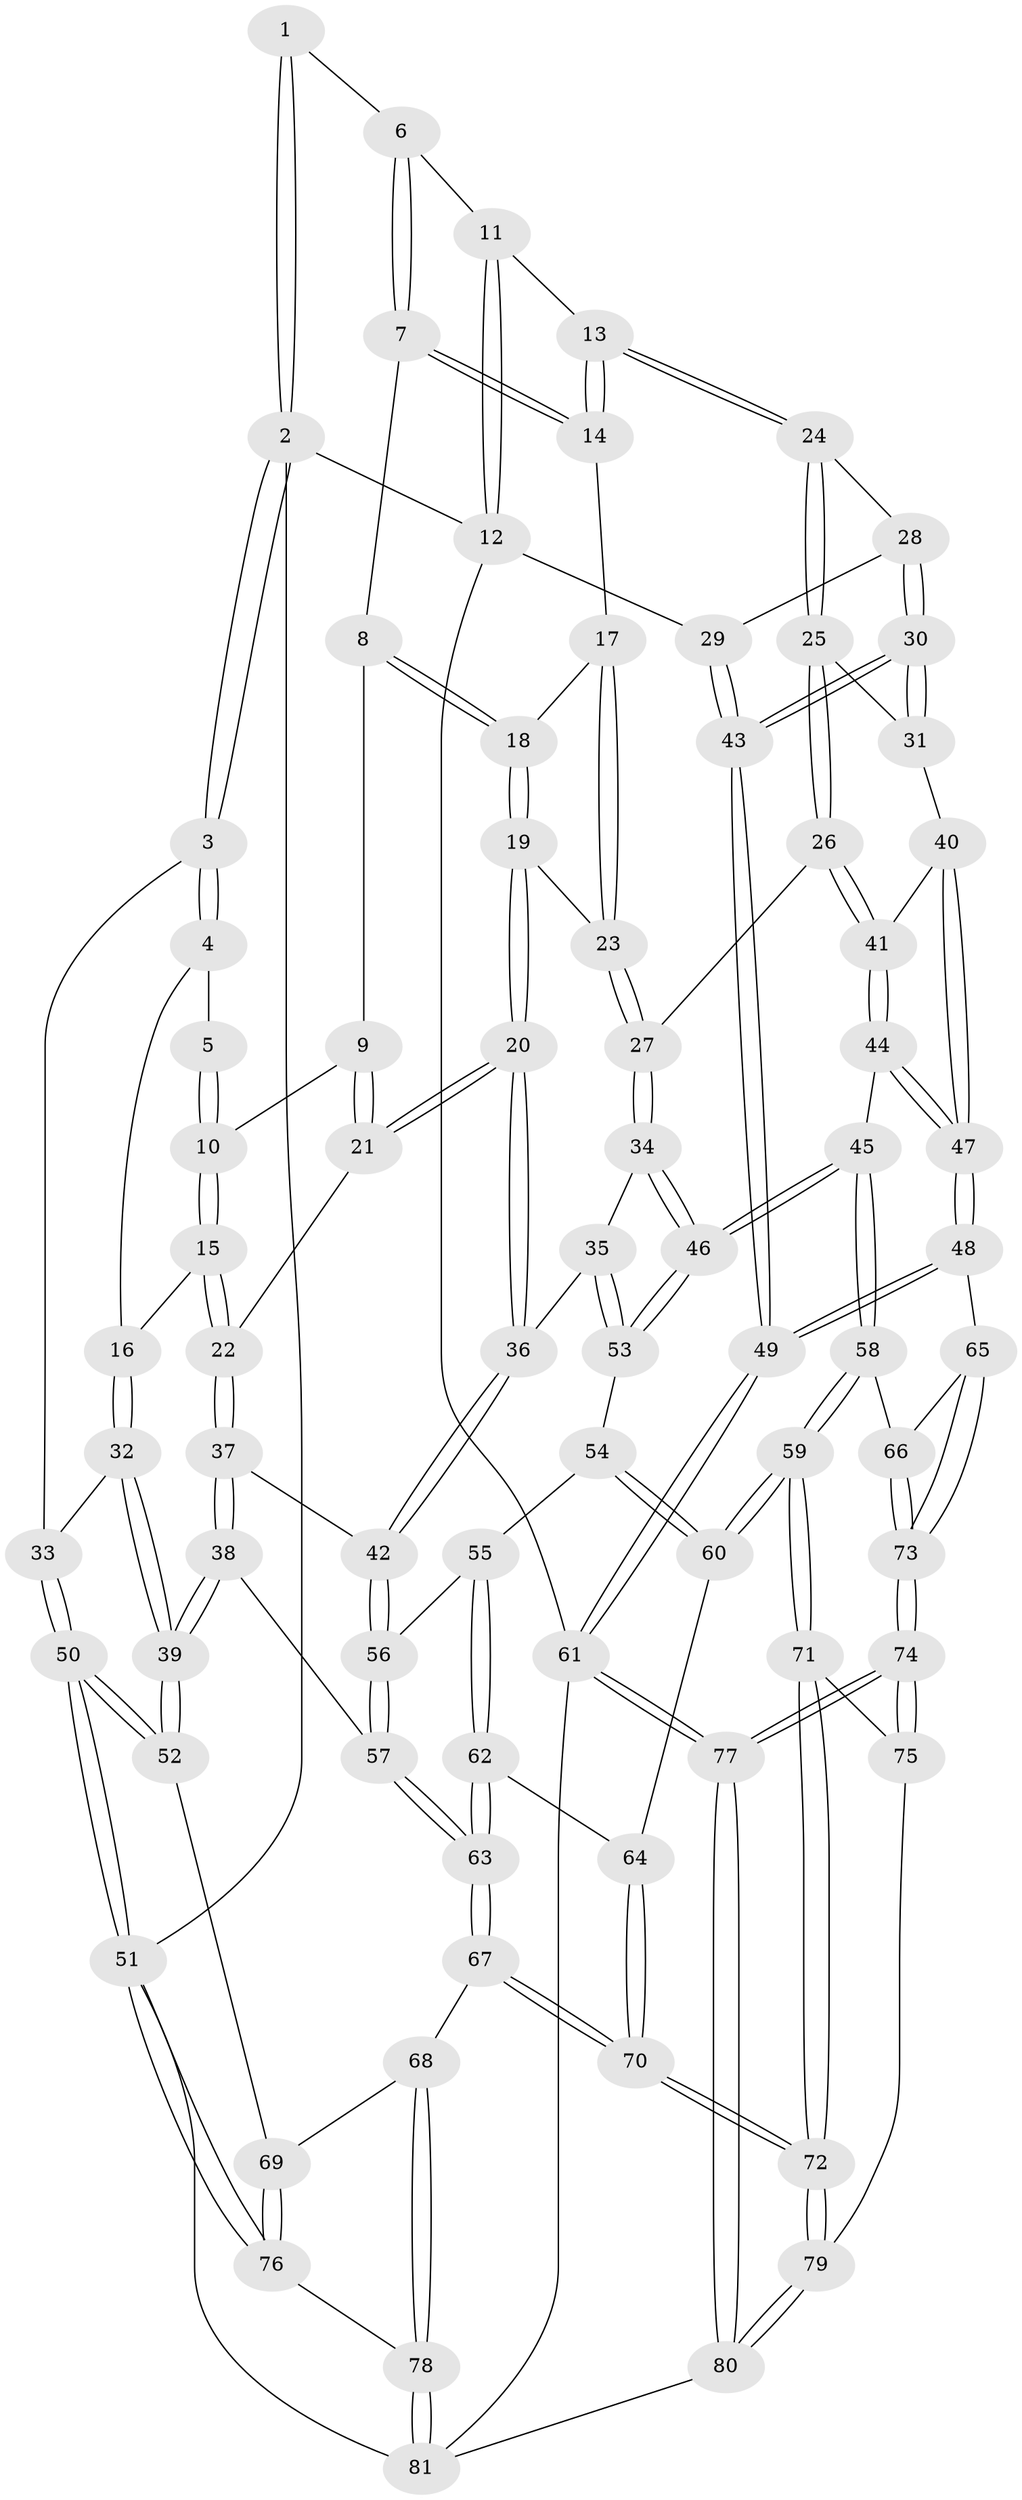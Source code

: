 // coarse degree distribution, {5: 0.3958333333333333, 4: 0.3541666666666667, 7: 0.0625, 6: 0.08333333333333333, 3: 0.08333333333333333, 10: 0.020833333333333332}
// Generated by graph-tools (version 1.1) at 2025/07/03/04/25 22:07:06]
// undirected, 81 vertices, 199 edges
graph export_dot {
graph [start="1"]
  node [color=gray90,style=filled];
  1 [pos="+0.30513596506004104+0"];
  2 [pos="+0+0"];
  3 [pos="+0+0.15012969348922944"];
  4 [pos="+0.18098907565632322+0.12075857750388001"];
  5 [pos="+0.29564082689768684+0"];
  6 [pos="+0.45826368298083686+0"];
  7 [pos="+0.496163072990727+0"];
  8 [pos="+0.4636434595361947+0.17430970663536802"];
  9 [pos="+0.45922200739097047+0.17786849114068706"];
  10 [pos="+0.34299001042089367+0.21544055088882294"];
  11 [pos="+0.7808463979745707+0"];
  12 [pos="+1+0"];
  13 [pos="+0.7816659707180789+0.17408012726427"];
  14 [pos="+0.7216421933489224+0.17883774653247955"];
  15 [pos="+0.27766975231113694+0.25915595301208916"];
  16 [pos="+0.21050578227981115+0.23214520953526205"];
  17 [pos="+0.6940668764069093+0.20714036709727768"];
  18 [pos="+0.48481903551100747+0.1951570726367708"];
  19 [pos="+0.5396289237157906+0.2785583012534324"];
  20 [pos="+0.47418556289090646+0.39906683518050834"];
  21 [pos="+0.43159106660780194+0.28538234682781244"];
  22 [pos="+0.3055744343337184+0.3079664524557073"];
  23 [pos="+0.6405311748953894+0.2843723909540042"];
  24 [pos="+0.814476182155989+0.1899197039511102"];
  25 [pos="+0.8177184840477089+0.30536247161566876"];
  26 [pos="+0.6951827336663163+0.4074265253656354"];
  27 [pos="+0.6530833368340103+0.3931552218235858"];
  28 [pos="+0.8570628650855454+0.1822401712515546"];
  29 [pos="+1+0"];
  30 [pos="+1+0.4500124631173773"];
  31 [pos="+0.8183514740980237+0.30642000179305323"];
  32 [pos="+0.13370199443869224+0.30497470826501727"];
  33 [pos="+0+0.22683309619324235"];
  34 [pos="+0.5914085012375945+0.43305873737785594"];
  35 [pos="+0.5489725425086119+0.44922434580316134"];
  36 [pos="+0.4682898571291787+0.4354809693372679"];
  37 [pos="+0.34320159855204674+0.4384066479023977"];
  38 [pos="+0.18590889323535506+0.5481906837334639"];
  39 [pos="+0.14267182975475085+0.5513885058707167"];
  40 [pos="+0.8471437151194038+0.4346034490467658"];
  41 [pos="+0.7448975980014252+0.46753449318836404"];
  42 [pos="+0.4403699567546023+0.45015288734427855"];
  43 [pos="+1+0.4958932118319371"];
  44 [pos="+0.7393862497169357+0.5364983096466489"];
  45 [pos="+0.7234156083751895+0.57533831438462"];
  46 [pos="+0.7056183861275225+0.5701330690321511"];
  47 [pos="+1+0.515802378293435"];
  48 [pos="+1+0.5635544279913176"];
  49 [pos="+1+0.5556223066955593"];
  50 [pos="+0+0.5602513010709866"];
  51 [pos="+0+0.8763962138053738"];
  52 [pos="+0.08777234024564487+0.5836586259095246"];
  53 [pos="+0.5938292262972776+0.563878925868417"];
  54 [pos="+0.5856344680597373+0.5781379789636242"];
  55 [pos="+0.46225743685742354+0.5880075014718602"];
  56 [pos="+0.4508155773508411+0.5577814508274328"];
  57 [pos="+0.29544343349334057+0.635191633555437"];
  58 [pos="+0.7526911333524372+0.671430482577511"];
  59 [pos="+0.6814729728133466+0.7449200268128183"];
  60 [pos="+0.5774965214033038+0.6712049345943801"];
  61 [pos="+1+1"];
  62 [pos="+0.4633215144210001+0.619964255965812"];
  63 [pos="+0.32276810697909264+0.6688098521190537"];
  64 [pos="+0.4925212587184916+0.6753472746441689"];
  65 [pos="+1+0.6070372747441777"];
  66 [pos="+0.8242661923574123+0.674380534195883"];
  67 [pos="+0.3700890031107444+0.8143104983131022"];
  68 [pos="+0.34164625252841413+0.8167708663210905"];
  69 [pos="+0.10140710563995647+0.6375324913097471"];
  70 [pos="+0.4087911158477966+0.8360368849141063"];
  71 [pos="+0.6804544603831312+0.7501941570133352"];
  72 [pos="+0.4361371714200963+0.8763571735519292"];
  73 [pos="+0.8764446707353685+0.9095854828481063"];
  74 [pos="+0.8482899783286653+1"];
  75 [pos="+0.7268067010739145+0.8726439936878899"];
  76 [pos="+0.12930334573111407+0.8622555810672486"];
  77 [pos="+0.9249137586359024+1"];
  78 [pos="+0.1363010551960679+0.870194887560181"];
  79 [pos="+0.4516032783746899+0.9723111278540245"];
  80 [pos="+0.43942672369995334+1"];
  81 [pos="+0.17176418070795826+1"];
  1 -- 2;
  1 -- 2;
  1 -- 6;
  2 -- 3;
  2 -- 3;
  2 -- 12;
  2 -- 51;
  3 -- 4;
  3 -- 4;
  3 -- 33;
  4 -- 5;
  4 -- 16;
  5 -- 10;
  5 -- 10;
  6 -- 7;
  6 -- 7;
  6 -- 11;
  7 -- 8;
  7 -- 14;
  7 -- 14;
  8 -- 9;
  8 -- 18;
  8 -- 18;
  9 -- 10;
  9 -- 21;
  9 -- 21;
  10 -- 15;
  10 -- 15;
  11 -- 12;
  11 -- 12;
  11 -- 13;
  12 -- 29;
  12 -- 61;
  13 -- 14;
  13 -- 14;
  13 -- 24;
  13 -- 24;
  14 -- 17;
  15 -- 16;
  15 -- 22;
  15 -- 22;
  16 -- 32;
  16 -- 32;
  17 -- 18;
  17 -- 23;
  17 -- 23;
  18 -- 19;
  18 -- 19;
  19 -- 20;
  19 -- 20;
  19 -- 23;
  20 -- 21;
  20 -- 21;
  20 -- 36;
  20 -- 36;
  21 -- 22;
  22 -- 37;
  22 -- 37;
  23 -- 27;
  23 -- 27;
  24 -- 25;
  24 -- 25;
  24 -- 28;
  25 -- 26;
  25 -- 26;
  25 -- 31;
  26 -- 27;
  26 -- 41;
  26 -- 41;
  27 -- 34;
  27 -- 34;
  28 -- 29;
  28 -- 30;
  28 -- 30;
  29 -- 43;
  29 -- 43;
  30 -- 31;
  30 -- 31;
  30 -- 43;
  30 -- 43;
  31 -- 40;
  32 -- 33;
  32 -- 39;
  32 -- 39;
  33 -- 50;
  33 -- 50;
  34 -- 35;
  34 -- 46;
  34 -- 46;
  35 -- 36;
  35 -- 53;
  35 -- 53;
  36 -- 42;
  36 -- 42;
  37 -- 38;
  37 -- 38;
  37 -- 42;
  38 -- 39;
  38 -- 39;
  38 -- 57;
  39 -- 52;
  39 -- 52;
  40 -- 41;
  40 -- 47;
  40 -- 47;
  41 -- 44;
  41 -- 44;
  42 -- 56;
  42 -- 56;
  43 -- 49;
  43 -- 49;
  44 -- 45;
  44 -- 47;
  44 -- 47;
  45 -- 46;
  45 -- 46;
  45 -- 58;
  45 -- 58;
  46 -- 53;
  46 -- 53;
  47 -- 48;
  47 -- 48;
  48 -- 49;
  48 -- 49;
  48 -- 65;
  49 -- 61;
  49 -- 61;
  50 -- 51;
  50 -- 51;
  50 -- 52;
  50 -- 52;
  51 -- 76;
  51 -- 76;
  51 -- 81;
  52 -- 69;
  53 -- 54;
  54 -- 55;
  54 -- 60;
  54 -- 60;
  55 -- 56;
  55 -- 62;
  55 -- 62;
  56 -- 57;
  56 -- 57;
  57 -- 63;
  57 -- 63;
  58 -- 59;
  58 -- 59;
  58 -- 66;
  59 -- 60;
  59 -- 60;
  59 -- 71;
  59 -- 71;
  60 -- 64;
  61 -- 77;
  61 -- 77;
  61 -- 81;
  62 -- 63;
  62 -- 63;
  62 -- 64;
  63 -- 67;
  63 -- 67;
  64 -- 70;
  64 -- 70;
  65 -- 66;
  65 -- 73;
  65 -- 73;
  66 -- 73;
  66 -- 73;
  67 -- 68;
  67 -- 70;
  67 -- 70;
  68 -- 69;
  68 -- 78;
  68 -- 78;
  69 -- 76;
  69 -- 76;
  70 -- 72;
  70 -- 72;
  71 -- 72;
  71 -- 72;
  71 -- 75;
  72 -- 79;
  72 -- 79;
  73 -- 74;
  73 -- 74;
  74 -- 75;
  74 -- 75;
  74 -- 77;
  74 -- 77;
  75 -- 79;
  76 -- 78;
  77 -- 80;
  77 -- 80;
  78 -- 81;
  78 -- 81;
  79 -- 80;
  79 -- 80;
  80 -- 81;
}
